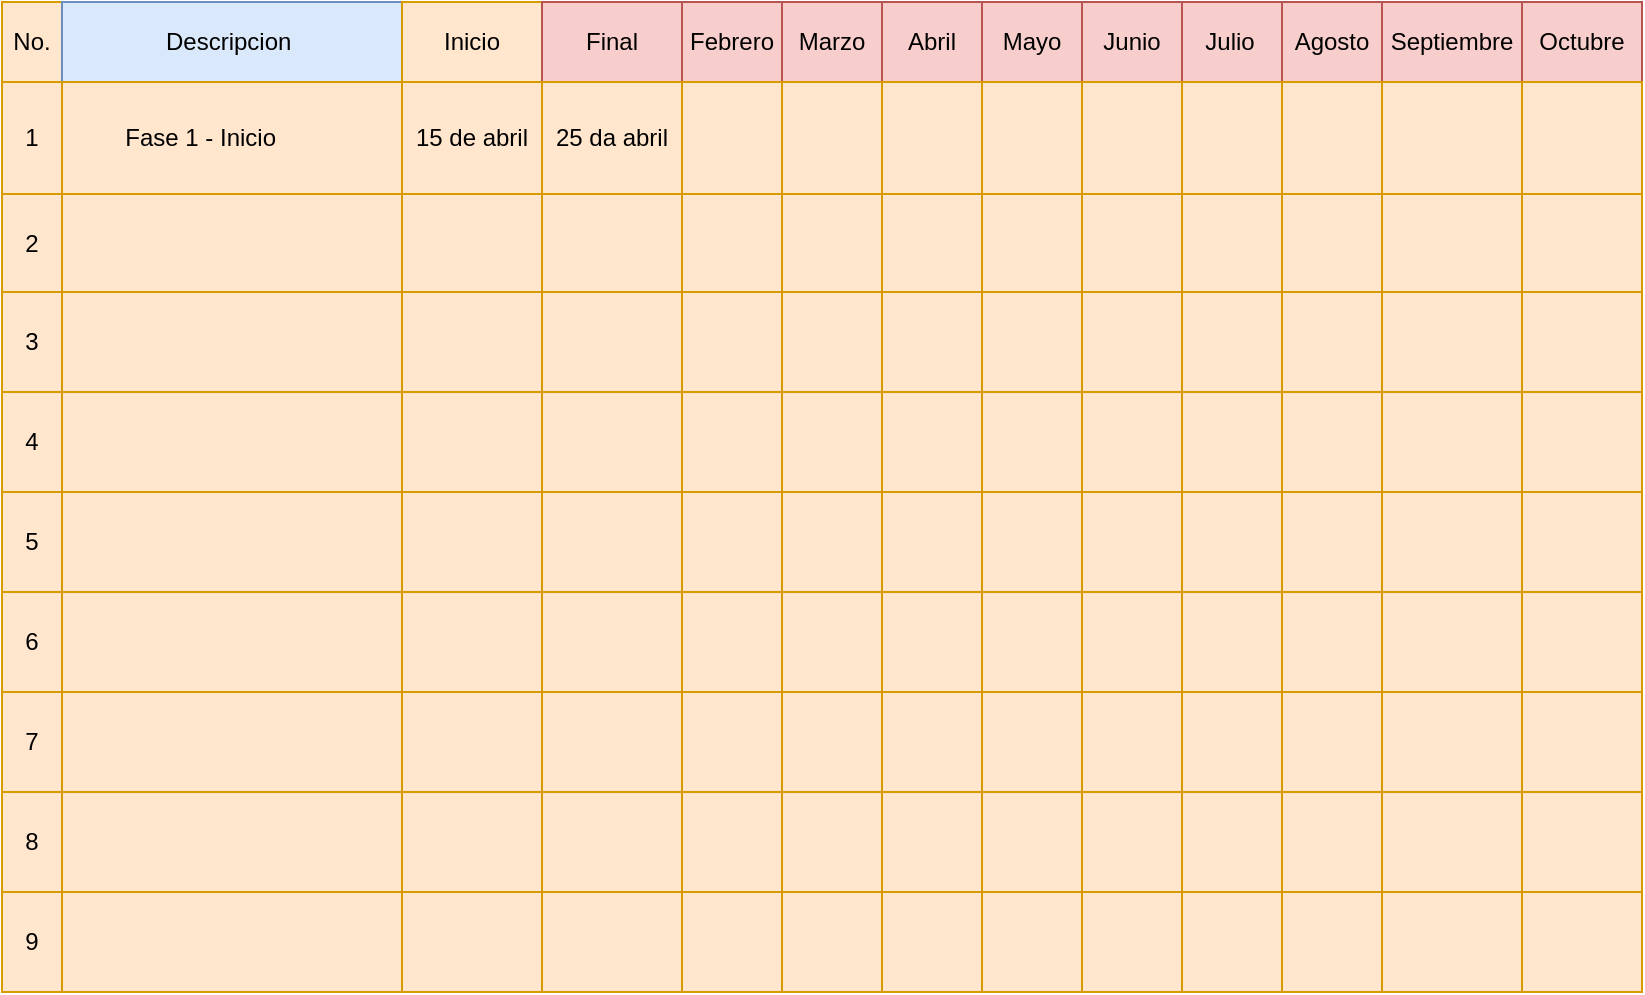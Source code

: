 <mxfile version="24.2.5" type="github">
  <diagram name="Fase 1 Inicio" id="8t1y3uFtydpFNQc3oyha">
    <mxGraphModel dx="783" dy="1749" grid="1" gridSize="10" guides="1" tooltips="1" connect="1" arrows="1" fold="1" page="1" pageScale="1" pageWidth="827" pageHeight="1169" math="0" shadow="0">
      <root>
        <mxCell id="0" />
        <mxCell id="1" parent="0" />
        <mxCell id="MIYx1o6pVA1GDxMh2l_--1" value="" style="childLayout=tableLayout;recursiveResize=0;shadow=0;fillColor=#ffe6cc;rounded=0;whiteSpace=wrap;strokeColor=#d79b00;" vertex="1" parent="1">
          <mxGeometry x="140" y="-160" width="820.0" height="495" as="geometry" />
        </mxCell>
        <mxCell id="MIYx1o6pVA1GDxMh2l_--2" value="" style="shape=tableRow;horizontal=0;startSize=0;swimlaneHead=0;swimlaneBody=0;top=0;left=0;bottom=0;right=0;dropTarget=0;collapsible=0;recursiveResize=0;expand=0;fontStyle=0;fillColor=none;strokeColor=inherit;rounded=0;" vertex="1" parent="MIYx1o6pVA1GDxMh2l_--1">
          <mxGeometry width="820.0" height="40" as="geometry" />
        </mxCell>
        <mxCell id="MIYx1o6pVA1GDxMh2l_--3" value="No." style="connectable=0;recursiveResize=0;strokeColor=inherit;fillColor=none;align=center;whiteSpace=wrap;html=1;rounded=0;" vertex="1" parent="MIYx1o6pVA1GDxMh2l_--2">
          <mxGeometry width="30" height="40" as="geometry">
            <mxRectangle width="30" height="40" as="alternateBounds" />
          </mxGeometry>
        </mxCell>
        <mxCell id="MIYx1o6pVA1GDxMh2l_--4" value="Descripcion&amp;nbsp;" style="connectable=0;recursiveResize=0;strokeColor=#6c8ebf;fillColor=#dae8fc;align=center;whiteSpace=wrap;html=1;rounded=0;" vertex="1" parent="MIYx1o6pVA1GDxMh2l_--2">
          <mxGeometry x="30" width="170" height="40" as="geometry">
            <mxRectangle width="170" height="40" as="alternateBounds" />
          </mxGeometry>
        </mxCell>
        <mxCell id="MIYx1o6pVA1GDxMh2l_--5" value="Inicio" style="connectable=0;recursiveResize=0;strokeColor=inherit;fillColor=none;align=center;whiteSpace=wrap;html=1;rounded=0;" vertex="1" parent="MIYx1o6pVA1GDxMh2l_--2">
          <mxGeometry x="200" width="70" height="40" as="geometry">
            <mxRectangle width="70" height="40" as="alternateBounds" />
          </mxGeometry>
        </mxCell>
        <mxCell id="MIYx1o6pVA1GDxMh2l_--12" value="Final" style="connectable=0;recursiveResize=0;strokeColor=#b85450;fillColor=#f8cecc;align=center;whiteSpace=wrap;html=1;rounded=0;" vertex="1" parent="MIYx1o6pVA1GDxMh2l_--2">
          <mxGeometry x="270" width="70" height="40" as="geometry">
            <mxRectangle width="70" height="40" as="alternateBounds" />
          </mxGeometry>
        </mxCell>
        <mxCell id="MIYx1o6pVA1GDxMh2l_--34" value="Febrero" style="connectable=0;recursiveResize=0;strokeColor=#b85450;fillColor=#f8cecc;align=center;whiteSpace=wrap;html=1;rounded=0;" vertex="1" parent="MIYx1o6pVA1GDxMh2l_--2">
          <mxGeometry x="340" width="50" height="40" as="geometry">
            <mxRectangle width="50" height="40" as="alternateBounds" />
          </mxGeometry>
        </mxCell>
        <mxCell id="MIYx1o6pVA1GDxMh2l_--39" value="Marzo" style="connectable=0;recursiveResize=0;strokeColor=#b85450;fillColor=#f8cecc;align=center;whiteSpace=wrap;html=1;rounded=0;" vertex="1" parent="MIYx1o6pVA1GDxMh2l_--2">
          <mxGeometry x="390" width="50" height="40" as="geometry">
            <mxRectangle width="50" height="40" as="alternateBounds" />
          </mxGeometry>
        </mxCell>
        <mxCell id="MIYx1o6pVA1GDxMh2l_--44" value="Abril" style="connectable=0;recursiveResize=0;strokeColor=#b85450;fillColor=#f8cecc;align=center;whiteSpace=wrap;html=1;rounded=0;" vertex="1" parent="MIYx1o6pVA1GDxMh2l_--2">
          <mxGeometry x="440" width="50" height="40" as="geometry">
            <mxRectangle width="50" height="40" as="alternateBounds" />
          </mxGeometry>
        </mxCell>
        <mxCell id="MIYx1o6pVA1GDxMh2l_--49" value="Mayo" style="connectable=0;recursiveResize=0;strokeColor=#b85450;fillColor=#f8cecc;align=center;whiteSpace=wrap;html=1;rounded=0;" vertex="1" parent="MIYx1o6pVA1GDxMh2l_--2">
          <mxGeometry x="490" width="50" height="40" as="geometry">
            <mxRectangle width="50" height="40" as="alternateBounds" />
          </mxGeometry>
        </mxCell>
        <mxCell id="MIYx1o6pVA1GDxMh2l_--54" value="Junio" style="connectable=0;recursiveResize=0;strokeColor=#b85450;fillColor=#f8cecc;align=center;whiteSpace=wrap;html=1;rounded=0;" vertex="1" parent="MIYx1o6pVA1GDxMh2l_--2">
          <mxGeometry x="540" width="50" height="40" as="geometry">
            <mxRectangle width="50" height="40" as="alternateBounds" />
          </mxGeometry>
        </mxCell>
        <mxCell id="MIYx1o6pVA1GDxMh2l_--133" value="Julio&lt;span style=&quot;white-space: pre;&quot;&gt;&#x9;&lt;/span&gt;" style="connectable=0;recursiveResize=0;strokeColor=#b85450;fillColor=#f8cecc;align=center;whiteSpace=wrap;html=1;rounded=0;" vertex="1" parent="MIYx1o6pVA1GDxMh2l_--2">
          <mxGeometry x="590" width="50" height="40" as="geometry">
            <mxRectangle width="50" height="40" as="alternateBounds" />
          </mxGeometry>
        </mxCell>
        <mxCell id="MIYx1o6pVA1GDxMh2l_--143" value="Agosto" style="connectable=0;recursiveResize=0;strokeColor=#b85450;fillColor=#f8cecc;align=center;whiteSpace=wrap;html=1;rounded=0;" vertex="1" parent="MIYx1o6pVA1GDxMh2l_--2">
          <mxGeometry x="640" width="50" height="40" as="geometry">
            <mxRectangle width="50" height="40" as="alternateBounds" />
          </mxGeometry>
        </mxCell>
        <mxCell id="MIYx1o6pVA1GDxMh2l_--163" value="Septiembre" style="connectable=0;recursiveResize=0;strokeColor=#b85450;fillColor=#f8cecc;align=center;whiteSpace=wrap;html=1;rounded=0;" vertex="1" parent="MIYx1o6pVA1GDxMh2l_--2">
          <mxGeometry x="690" width="70" height="40" as="geometry">
            <mxRectangle width="70" height="40" as="alternateBounds" />
          </mxGeometry>
        </mxCell>
        <mxCell id="MIYx1o6pVA1GDxMh2l_--153" value="Octubre" style="connectable=0;recursiveResize=0;strokeColor=#b85450;fillColor=#f8cecc;align=center;whiteSpace=wrap;html=1;rounded=0;" vertex="1" parent="MIYx1o6pVA1GDxMh2l_--2">
          <mxGeometry x="760" width="60" height="40" as="geometry">
            <mxRectangle width="60" height="40" as="alternateBounds" />
          </mxGeometry>
        </mxCell>
        <mxCell id="MIYx1o6pVA1GDxMh2l_--6" style="shape=tableRow;horizontal=0;startSize=0;swimlaneHead=0;swimlaneBody=0;top=0;left=0;bottom=0;right=0;dropTarget=0;collapsible=0;recursiveResize=0;expand=0;fontStyle=0;fillColor=none;strokeColor=inherit;rounded=0;" vertex="1" parent="MIYx1o6pVA1GDxMh2l_--1">
          <mxGeometry y="40" width="820.0" height="56" as="geometry" />
        </mxCell>
        <mxCell id="MIYx1o6pVA1GDxMh2l_--7" value="1" style="connectable=0;recursiveResize=0;strokeColor=inherit;fillColor=none;align=center;whiteSpace=wrap;html=1;rounded=0;" vertex="1" parent="MIYx1o6pVA1GDxMh2l_--6">
          <mxGeometry width="30" height="56" as="geometry">
            <mxRectangle width="30" height="56" as="alternateBounds" />
          </mxGeometry>
        </mxCell>
        <mxCell id="MIYx1o6pVA1GDxMh2l_--8" value="Fase 1 - Inicio&lt;span style=&quot;white-space: pre;&quot;&gt;&#x9;&lt;/span&gt;&lt;span style=&quot;white-space: pre;&quot;&gt;&#x9;&lt;/span&gt;" style="connectable=0;recursiveResize=0;strokeColor=inherit;fillColor=none;align=center;whiteSpace=wrap;html=1;rounded=0;" vertex="1" parent="MIYx1o6pVA1GDxMh2l_--6">
          <mxGeometry x="30" width="170" height="56" as="geometry">
            <mxRectangle width="170" height="56" as="alternateBounds" />
          </mxGeometry>
        </mxCell>
        <mxCell id="MIYx1o6pVA1GDxMh2l_--9" value="15 de abril" style="connectable=0;recursiveResize=0;strokeColor=inherit;fillColor=none;align=center;whiteSpace=wrap;html=1;rounded=0;" vertex="1" parent="MIYx1o6pVA1GDxMh2l_--6">
          <mxGeometry x="200" width="70" height="56" as="geometry">
            <mxRectangle width="70" height="56" as="alternateBounds" />
          </mxGeometry>
        </mxCell>
        <mxCell id="MIYx1o6pVA1GDxMh2l_--13" value="25 da abril" style="connectable=0;recursiveResize=0;strokeColor=inherit;fillColor=none;align=center;whiteSpace=wrap;html=1;rounded=0;" vertex="1" parent="MIYx1o6pVA1GDxMh2l_--6">
          <mxGeometry x="270" width="70" height="56" as="geometry">
            <mxRectangle width="70" height="56" as="alternateBounds" />
          </mxGeometry>
        </mxCell>
        <mxCell id="MIYx1o6pVA1GDxMh2l_--35" style="connectable=0;recursiveResize=0;strokeColor=inherit;fillColor=none;align=center;whiteSpace=wrap;html=1;rounded=0;" vertex="1" parent="MIYx1o6pVA1GDxMh2l_--6">
          <mxGeometry x="340" width="50" height="56" as="geometry">
            <mxRectangle width="50" height="56" as="alternateBounds" />
          </mxGeometry>
        </mxCell>
        <mxCell id="MIYx1o6pVA1GDxMh2l_--40" style="connectable=0;recursiveResize=0;strokeColor=inherit;fillColor=none;align=center;whiteSpace=wrap;html=1;rounded=0;" vertex="1" parent="MIYx1o6pVA1GDxMh2l_--6">
          <mxGeometry x="390" width="50" height="56" as="geometry">
            <mxRectangle width="50" height="56" as="alternateBounds" />
          </mxGeometry>
        </mxCell>
        <mxCell id="MIYx1o6pVA1GDxMh2l_--45" style="connectable=0;recursiveResize=0;strokeColor=inherit;fillColor=none;align=center;whiteSpace=wrap;html=1;rounded=0;" vertex="1" parent="MIYx1o6pVA1GDxMh2l_--6">
          <mxGeometry x="440" width="50" height="56" as="geometry">
            <mxRectangle width="50" height="56" as="alternateBounds" />
          </mxGeometry>
        </mxCell>
        <mxCell id="MIYx1o6pVA1GDxMh2l_--50" style="connectable=0;recursiveResize=0;strokeColor=inherit;fillColor=none;align=center;whiteSpace=wrap;html=1;rounded=0;" vertex="1" parent="MIYx1o6pVA1GDxMh2l_--6">
          <mxGeometry x="490" width="50" height="56" as="geometry">
            <mxRectangle width="50" height="56" as="alternateBounds" />
          </mxGeometry>
        </mxCell>
        <mxCell id="MIYx1o6pVA1GDxMh2l_--55" style="connectable=0;recursiveResize=0;strokeColor=inherit;fillColor=none;align=center;whiteSpace=wrap;html=1;rounded=0;" vertex="1" parent="MIYx1o6pVA1GDxMh2l_--6">
          <mxGeometry x="540" width="50" height="56" as="geometry">
            <mxRectangle width="50" height="56" as="alternateBounds" />
          </mxGeometry>
        </mxCell>
        <mxCell id="MIYx1o6pVA1GDxMh2l_--134" style="connectable=0;recursiveResize=0;strokeColor=inherit;fillColor=none;align=center;whiteSpace=wrap;html=1;rounded=0;" vertex="1" parent="MIYx1o6pVA1GDxMh2l_--6">
          <mxGeometry x="590" width="50" height="56" as="geometry">
            <mxRectangle width="50" height="56" as="alternateBounds" />
          </mxGeometry>
        </mxCell>
        <mxCell id="MIYx1o6pVA1GDxMh2l_--144" style="connectable=0;recursiveResize=0;strokeColor=inherit;fillColor=none;align=center;whiteSpace=wrap;html=1;rounded=0;" vertex="1" parent="MIYx1o6pVA1GDxMh2l_--6">
          <mxGeometry x="640" width="50" height="56" as="geometry">
            <mxRectangle width="50" height="56" as="alternateBounds" />
          </mxGeometry>
        </mxCell>
        <mxCell id="MIYx1o6pVA1GDxMh2l_--164" style="connectable=0;recursiveResize=0;strokeColor=inherit;fillColor=none;align=center;whiteSpace=wrap;html=1;rounded=0;" vertex="1" parent="MIYx1o6pVA1GDxMh2l_--6">
          <mxGeometry x="690" width="70" height="56" as="geometry">
            <mxRectangle width="70" height="56" as="alternateBounds" />
          </mxGeometry>
        </mxCell>
        <mxCell id="MIYx1o6pVA1GDxMh2l_--154" style="connectable=0;recursiveResize=0;strokeColor=inherit;fillColor=none;align=center;whiteSpace=wrap;html=1;rounded=0;" vertex="1" parent="MIYx1o6pVA1GDxMh2l_--6">
          <mxGeometry x="760" width="60" height="56" as="geometry">
            <mxRectangle width="60" height="56" as="alternateBounds" />
          </mxGeometry>
        </mxCell>
        <mxCell id="MIYx1o6pVA1GDxMh2l_--14" style="shape=tableRow;horizontal=0;startSize=0;swimlaneHead=0;swimlaneBody=0;top=0;left=0;bottom=0;right=0;dropTarget=0;collapsible=0;recursiveResize=0;expand=0;fontStyle=0;fillColor=none;strokeColor=inherit;rounded=0;" vertex="1" parent="MIYx1o6pVA1GDxMh2l_--1">
          <mxGeometry y="96" width="820.0" height="49" as="geometry" />
        </mxCell>
        <mxCell id="MIYx1o6pVA1GDxMh2l_--15" value="2" style="connectable=0;recursiveResize=0;strokeColor=inherit;fillColor=none;align=center;whiteSpace=wrap;html=1;rounded=0;" vertex="1" parent="MIYx1o6pVA1GDxMh2l_--14">
          <mxGeometry width="30" height="49" as="geometry">
            <mxRectangle width="30" height="49" as="alternateBounds" />
          </mxGeometry>
        </mxCell>
        <mxCell id="MIYx1o6pVA1GDxMh2l_--16" style="connectable=0;recursiveResize=0;strokeColor=inherit;fillColor=none;align=center;whiteSpace=wrap;html=1;rounded=0;" vertex="1" parent="MIYx1o6pVA1GDxMh2l_--14">
          <mxGeometry x="30" width="170" height="49" as="geometry">
            <mxRectangle width="170" height="49" as="alternateBounds" />
          </mxGeometry>
        </mxCell>
        <mxCell id="MIYx1o6pVA1GDxMh2l_--17" style="connectable=0;recursiveResize=0;strokeColor=inherit;fillColor=none;align=center;whiteSpace=wrap;html=1;rounded=0;" vertex="1" parent="MIYx1o6pVA1GDxMh2l_--14">
          <mxGeometry x="200" width="70" height="49" as="geometry">
            <mxRectangle width="70" height="49" as="alternateBounds" />
          </mxGeometry>
        </mxCell>
        <mxCell id="MIYx1o6pVA1GDxMh2l_--18" style="connectable=0;recursiveResize=0;strokeColor=inherit;fillColor=none;align=center;whiteSpace=wrap;html=1;rounded=0;" vertex="1" parent="MIYx1o6pVA1GDxMh2l_--14">
          <mxGeometry x="270" width="70" height="49" as="geometry">
            <mxRectangle width="70" height="49" as="alternateBounds" />
          </mxGeometry>
        </mxCell>
        <mxCell id="MIYx1o6pVA1GDxMh2l_--36" style="connectable=0;recursiveResize=0;strokeColor=inherit;fillColor=none;align=center;whiteSpace=wrap;html=1;rounded=0;" vertex="1" parent="MIYx1o6pVA1GDxMh2l_--14">
          <mxGeometry x="340" width="50" height="49" as="geometry">
            <mxRectangle width="50" height="49" as="alternateBounds" />
          </mxGeometry>
        </mxCell>
        <mxCell id="MIYx1o6pVA1GDxMh2l_--41" style="connectable=0;recursiveResize=0;strokeColor=inherit;fillColor=none;align=center;whiteSpace=wrap;html=1;rounded=0;" vertex="1" parent="MIYx1o6pVA1GDxMh2l_--14">
          <mxGeometry x="390" width="50" height="49" as="geometry">
            <mxRectangle width="50" height="49" as="alternateBounds" />
          </mxGeometry>
        </mxCell>
        <mxCell id="MIYx1o6pVA1GDxMh2l_--46" style="connectable=0;recursiveResize=0;strokeColor=inherit;fillColor=none;align=center;whiteSpace=wrap;html=1;rounded=0;" vertex="1" parent="MIYx1o6pVA1GDxMh2l_--14">
          <mxGeometry x="440" width="50" height="49" as="geometry">
            <mxRectangle width="50" height="49" as="alternateBounds" />
          </mxGeometry>
        </mxCell>
        <mxCell id="MIYx1o6pVA1GDxMh2l_--51" style="connectable=0;recursiveResize=0;strokeColor=inherit;fillColor=none;align=center;whiteSpace=wrap;html=1;rounded=0;" vertex="1" parent="MIYx1o6pVA1GDxMh2l_--14">
          <mxGeometry x="490" width="50" height="49" as="geometry">
            <mxRectangle width="50" height="49" as="alternateBounds" />
          </mxGeometry>
        </mxCell>
        <mxCell id="MIYx1o6pVA1GDxMh2l_--56" style="connectable=0;recursiveResize=0;strokeColor=inherit;fillColor=none;align=center;whiteSpace=wrap;html=1;rounded=0;" vertex="1" parent="MIYx1o6pVA1GDxMh2l_--14">
          <mxGeometry x="540" width="50" height="49" as="geometry">
            <mxRectangle width="50" height="49" as="alternateBounds" />
          </mxGeometry>
        </mxCell>
        <mxCell id="MIYx1o6pVA1GDxMh2l_--135" style="connectable=0;recursiveResize=0;strokeColor=inherit;fillColor=none;align=center;whiteSpace=wrap;html=1;rounded=0;" vertex="1" parent="MIYx1o6pVA1GDxMh2l_--14">
          <mxGeometry x="590" width="50" height="49" as="geometry">
            <mxRectangle width="50" height="49" as="alternateBounds" />
          </mxGeometry>
        </mxCell>
        <mxCell id="MIYx1o6pVA1GDxMh2l_--145" style="connectable=0;recursiveResize=0;strokeColor=inherit;fillColor=none;align=center;whiteSpace=wrap;html=1;rounded=0;" vertex="1" parent="MIYx1o6pVA1GDxMh2l_--14">
          <mxGeometry x="640" width="50" height="49" as="geometry">
            <mxRectangle width="50" height="49" as="alternateBounds" />
          </mxGeometry>
        </mxCell>
        <mxCell id="MIYx1o6pVA1GDxMh2l_--165" style="connectable=0;recursiveResize=0;strokeColor=inherit;fillColor=none;align=center;whiteSpace=wrap;html=1;rounded=0;" vertex="1" parent="MIYx1o6pVA1GDxMh2l_--14">
          <mxGeometry x="690" width="70" height="49" as="geometry">
            <mxRectangle width="70" height="49" as="alternateBounds" />
          </mxGeometry>
        </mxCell>
        <mxCell id="MIYx1o6pVA1GDxMh2l_--155" style="connectable=0;recursiveResize=0;strokeColor=inherit;fillColor=none;align=center;whiteSpace=wrap;html=1;rounded=0;" vertex="1" parent="MIYx1o6pVA1GDxMh2l_--14">
          <mxGeometry x="760" width="60" height="49" as="geometry">
            <mxRectangle width="60" height="49" as="alternateBounds" />
          </mxGeometry>
        </mxCell>
        <mxCell id="MIYx1o6pVA1GDxMh2l_--19" style="shape=tableRow;horizontal=0;startSize=0;swimlaneHead=0;swimlaneBody=0;top=0;left=0;bottom=0;right=0;dropTarget=0;collapsible=0;recursiveResize=0;expand=0;fontStyle=0;fillColor=none;strokeColor=inherit;rounded=0;" vertex="1" parent="MIYx1o6pVA1GDxMh2l_--1">
          <mxGeometry y="145" width="820.0" height="50" as="geometry" />
        </mxCell>
        <mxCell id="MIYx1o6pVA1GDxMh2l_--20" value="3" style="connectable=0;recursiveResize=0;strokeColor=inherit;fillColor=none;align=center;whiteSpace=wrap;html=1;rounded=0;" vertex="1" parent="MIYx1o6pVA1GDxMh2l_--19">
          <mxGeometry width="30" height="50" as="geometry">
            <mxRectangle width="30" height="50" as="alternateBounds" />
          </mxGeometry>
        </mxCell>
        <mxCell id="MIYx1o6pVA1GDxMh2l_--21" style="connectable=0;recursiveResize=0;strokeColor=inherit;fillColor=none;align=center;whiteSpace=wrap;html=1;rounded=0;" vertex="1" parent="MIYx1o6pVA1GDxMh2l_--19">
          <mxGeometry x="30" width="170" height="50" as="geometry">
            <mxRectangle width="170" height="50" as="alternateBounds" />
          </mxGeometry>
        </mxCell>
        <mxCell id="MIYx1o6pVA1GDxMh2l_--22" style="connectable=0;recursiveResize=0;strokeColor=inherit;fillColor=none;align=center;whiteSpace=wrap;html=1;rounded=0;" vertex="1" parent="MIYx1o6pVA1GDxMh2l_--19">
          <mxGeometry x="200" width="70" height="50" as="geometry">
            <mxRectangle width="70" height="50" as="alternateBounds" />
          </mxGeometry>
        </mxCell>
        <mxCell id="MIYx1o6pVA1GDxMh2l_--23" style="connectable=0;recursiveResize=0;strokeColor=inherit;fillColor=none;align=center;whiteSpace=wrap;html=1;rounded=0;" vertex="1" parent="MIYx1o6pVA1GDxMh2l_--19">
          <mxGeometry x="270" width="70" height="50" as="geometry">
            <mxRectangle width="70" height="50" as="alternateBounds" />
          </mxGeometry>
        </mxCell>
        <mxCell id="MIYx1o6pVA1GDxMh2l_--37" style="connectable=0;recursiveResize=0;strokeColor=inherit;fillColor=none;align=center;whiteSpace=wrap;html=1;rounded=0;" vertex="1" parent="MIYx1o6pVA1GDxMh2l_--19">
          <mxGeometry x="340" width="50" height="50" as="geometry">
            <mxRectangle width="50" height="50" as="alternateBounds" />
          </mxGeometry>
        </mxCell>
        <mxCell id="MIYx1o6pVA1GDxMh2l_--42" style="connectable=0;recursiveResize=0;strokeColor=inherit;fillColor=none;align=center;whiteSpace=wrap;html=1;rounded=0;" vertex="1" parent="MIYx1o6pVA1GDxMh2l_--19">
          <mxGeometry x="390" width="50" height="50" as="geometry">
            <mxRectangle width="50" height="50" as="alternateBounds" />
          </mxGeometry>
        </mxCell>
        <mxCell id="MIYx1o6pVA1GDxMh2l_--47" style="connectable=0;recursiveResize=0;strokeColor=inherit;fillColor=none;align=center;whiteSpace=wrap;html=1;rounded=0;" vertex="1" parent="MIYx1o6pVA1GDxMh2l_--19">
          <mxGeometry x="440" width="50" height="50" as="geometry">
            <mxRectangle width="50" height="50" as="alternateBounds" />
          </mxGeometry>
        </mxCell>
        <mxCell id="MIYx1o6pVA1GDxMh2l_--52" style="connectable=0;recursiveResize=0;strokeColor=inherit;fillColor=none;align=center;whiteSpace=wrap;html=1;rounded=0;" vertex="1" parent="MIYx1o6pVA1GDxMh2l_--19">
          <mxGeometry x="490" width="50" height="50" as="geometry">
            <mxRectangle width="50" height="50" as="alternateBounds" />
          </mxGeometry>
        </mxCell>
        <mxCell id="MIYx1o6pVA1GDxMh2l_--57" style="connectable=0;recursiveResize=0;strokeColor=inherit;fillColor=none;align=center;whiteSpace=wrap;html=1;rounded=0;" vertex="1" parent="MIYx1o6pVA1GDxMh2l_--19">
          <mxGeometry x="540" width="50" height="50" as="geometry">
            <mxRectangle width="50" height="50" as="alternateBounds" />
          </mxGeometry>
        </mxCell>
        <mxCell id="MIYx1o6pVA1GDxMh2l_--136" style="connectable=0;recursiveResize=0;strokeColor=inherit;fillColor=none;align=center;whiteSpace=wrap;html=1;rounded=0;" vertex="1" parent="MIYx1o6pVA1GDxMh2l_--19">
          <mxGeometry x="590" width="50" height="50" as="geometry">
            <mxRectangle width="50" height="50" as="alternateBounds" />
          </mxGeometry>
        </mxCell>
        <mxCell id="MIYx1o6pVA1GDxMh2l_--146" style="connectable=0;recursiveResize=0;strokeColor=inherit;fillColor=none;align=center;whiteSpace=wrap;html=1;rounded=0;" vertex="1" parent="MIYx1o6pVA1GDxMh2l_--19">
          <mxGeometry x="640" width="50" height="50" as="geometry">
            <mxRectangle width="50" height="50" as="alternateBounds" />
          </mxGeometry>
        </mxCell>
        <mxCell id="MIYx1o6pVA1GDxMh2l_--166" style="connectable=0;recursiveResize=0;strokeColor=inherit;fillColor=none;align=center;whiteSpace=wrap;html=1;rounded=0;" vertex="1" parent="MIYx1o6pVA1GDxMh2l_--19">
          <mxGeometry x="690" width="70" height="50" as="geometry">
            <mxRectangle width="70" height="50" as="alternateBounds" />
          </mxGeometry>
        </mxCell>
        <mxCell id="MIYx1o6pVA1GDxMh2l_--156" style="connectable=0;recursiveResize=0;strokeColor=inherit;fillColor=none;align=center;whiteSpace=wrap;html=1;rounded=0;" vertex="1" parent="MIYx1o6pVA1GDxMh2l_--19">
          <mxGeometry x="760" width="60" height="50" as="geometry">
            <mxRectangle width="60" height="50" as="alternateBounds" />
          </mxGeometry>
        </mxCell>
        <mxCell id="MIYx1o6pVA1GDxMh2l_--29" style="shape=tableRow;horizontal=0;startSize=0;swimlaneHead=0;swimlaneBody=0;top=0;left=0;bottom=0;right=0;dropTarget=0;collapsible=0;recursiveResize=0;expand=0;fontStyle=0;fillColor=none;strokeColor=inherit;rounded=0;" vertex="1" parent="MIYx1o6pVA1GDxMh2l_--1">
          <mxGeometry y="195" width="820.0" height="50" as="geometry" />
        </mxCell>
        <mxCell id="MIYx1o6pVA1GDxMh2l_--30" value="4" style="connectable=0;recursiveResize=0;strokeColor=inherit;fillColor=none;align=center;whiteSpace=wrap;html=1;rounded=0;" vertex="1" parent="MIYx1o6pVA1GDxMh2l_--29">
          <mxGeometry width="30" height="50" as="geometry">
            <mxRectangle width="30" height="50" as="alternateBounds" />
          </mxGeometry>
        </mxCell>
        <mxCell id="MIYx1o6pVA1GDxMh2l_--31" style="connectable=0;recursiveResize=0;strokeColor=inherit;fillColor=none;align=center;whiteSpace=wrap;html=1;rounded=0;" vertex="1" parent="MIYx1o6pVA1GDxMh2l_--29">
          <mxGeometry x="30" width="170" height="50" as="geometry">
            <mxRectangle width="170" height="50" as="alternateBounds" />
          </mxGeometry>
        </mxCell>
        <mxCell id="MIYx1o6pVA1GDxMh2l_--32" style="connectable=0;recursiveResize=0;strokeColor=inherit;fillColor=none;align=center;whiteSpace=wrap;html=1;rounded=0;" vertex="1" parent="MIYx1o6pVA1GDxMh2l_--29">
          <mxGeometry x="200" width="70" height="50" as="geometry">
            <mxRectangle width="70" height="50" as="alternateBounds" />
          </mxGeometry>
        </mxCell>
        <mxCell id="MIYx1o6pVA1GDxMh2l_--33" style="connectable=0;recursiveResize=0;strokeColor=inherit;fillColor=none;align=center;whiteSpace=wrap;html=1;rounded=0;" vertex="1" parent="MIYx1o6pVA1GDxMh2l_--29">
          <mxGeometry x="270" width="70" height="50" as="geometry">
            <mxRectangle width="70" height="50" as="alternateBounds" />
          </mxGeometry>
        </mxCell>
        <mxCell id="MIYx1o6pVA1GDxMh2l_--38" style="connectable=0;recursiveResize=0;strokeColor=inherit;fillColor=none;align=center;whiteSpace=wrap;html=1;rounded=0;" vertex="1" parent="MIYx1o6pVA1GDxMh2l_--29">
          <mxGeometry x="340" width="50" height="50" as="geometry">
            <mxRectangle width="50" height="50" as="alternateBounds" />
          </mxGeometry>
        </mxCell>
        <mxCell id="MIYx1o6pVA1GDxMh2l_--43" style="connectable=0;recursiveResize=0;strokeColor=inherit;fillColor=none;align=center;whiteSpace=wrap;html=1;rounded=0;" vertex="1" parent="MIYx1o6pVA1GDxMh2l_--29">
          <mxGeometry x="390" width="50" height="50" as="geometry">
            <mxRectangle width="50" height="50" as="alternateBounds" />
          </mxGeometry>
        </mxCell>
        <mxCell id="MIYx1o6pVA1GDxMh2l_--48" style="connectable=0;recursiveResize=0;strokeColor=inherit;fillColor=none;align=center;whiteSpace=wrap;html=1;rounded=0;" vertex="1" parent="MIYx1o6pVA1GDxMh2l_--29">
          <mxGeometry x="440" width="50" height="50" as="geometry">
            <mxRectangle width="50" height="50" as="alternateBounds" />
          </mxGeometry>
        </mxCell>
        <mxCell id="MIYx1o6pVA1GDxMh2l_--53" style="connectable=0;recursiveResize=0;strokeColor=inherit;fillColor=none;align=center;whiteSpace=wrap;html=1;rounded=0;" vertex="1" parent="MIYx1o6pVA1GDxMh2l_--29">
          <mxGeometry x="490" width="50" height="50" as="geometry">
            <mxRectangle width="50" height="50" as="alternateBounds" />
          </mxGeometry>
        </mxCell>
        <mxCell id="MIYx1o6pVA1GDxMh2l_--58" style="connectable=0;recursiveResize=0;strokeColor=inherit;fillColor=none;align=center;whiteSpace=wrap;html=1;rounded=0;" vertex="1" parent="MIYx1o6pVA1GDxMh2l_--29">
          <mxGeometry x="540" width="50" height="50" as="geometry">
            <mxRectangle width="50" height="50" as="alternateBounds" />
          </mxGeometry>
        </mxCell>
        <mxCell id="MIYx1o6pVA1GDxMh2l_--137" style="connectable=0;recursiveResize=0;strokeColor=inherit;fillColor=none;align=center;whiteSpace=wrap;html=1;rounded=0;" vertex="1" parent="MIYx1o6pVA1GDxMh2l_--29">
          <mxGeometry x="590" width="50" height="50" as="geometry">
            <mxRectangle width="50" height="50" as="alternateBounds" />
          </mxGeometry>
        </mxCell>
        <mxCell id="MIYx1o6pVA1GDxMh2l_--147" style="connectable=0;recursiveResize=0;strokeColor=inherit;fillColor=none;align=center;whiteSpace=wrap;html=1;rounded=0;" vertex="1" parent="MIYx1o6pVA1GDxMh2l_--29">
          <mxGeometry x="640" width="50" height="50" as="geometry">
            <mxRectangle width="50" height="50" as="alternateBounds" />
          </mxGeometry>
        </mxCell>
        <mxCell id="MIYx1o6pVA1GDxMh2l_--167" style="connectable=0;recursiveResize=0;strokeColor=inherit;fillColor=none;align=center;whiteSpace=wrap;html=1;rounded=0;" vertex="1" parent="MIYx1o6pVA1GDxMh2l_--29">
          <mxGeometry x="690" width="70" height="50" as="geometry">
            <mxRectangle width="70" height="50" as="alternateBounds" />
          </mxGeometry>
        </mxCell>
        <mxCell id="MIYx1o6pVA1GDxMh2l_--157" style="connectable=0;recursiveResize=0;strokeColor=inherit;fillColor=none;align=center;whiteSpace=wrap;html=1;rounded=0;" vertex="1" parent="MIYx1o6pVA1GDxMh2l_--29">
          <mxGeometry x="760" width="60" height="50" as="geometry">
            <mxRectangle width="60" height="50" as="alternateBounds" />
          </mxGeometry>
        </mxCell>
        <mxCell id="MIYx1o6pVA1GDxMh2l_--59" style="shape=tableRow;horizontal=0;startSize=0;swimlaneHead=0;swimlaneBody=0;top=0;left=0;bottom=0;right=0;dropTarget=0;collapsible=0;recursiveResize=0;expand=0;fontStyle=0;fillColor=none;strokeColor=inherit;rounded=0;" vertex="1" parent="MIYx1o6pVA1GDxMh2l_--1">
          <mxGeometry y="245" width="820.0" height="50" as="geometry" />
        </mxCell>
        <mxCell id="MIYx1o6pVA1GDxMh2l_--60" value="5" style="connectable=0;recursiveResize=0;strokeColor=inherit;fillColor=none;align=center;whiteSpace=wrap;html=1;rounded=0;" vertex="1" parent="MIYx1o6pVA1GDxMh2l_--59">
          <mxGeometry width="30" height="50" as="geometry">
            <mxRectangle width="30" height="50" as="alternateBounds" />
          </mxGeometry>
        </mxCell>
        <mxCell id="MIYx1o6pVA1GDxMh2l_--61" style="connectable=0;recursiveResize=0;strokeColor=inherit;fillColor=none;align=center;whiteSpace=wrap;html=1;rounded=0;" vertex="1" parent="MIYx1o6pVA1GDxMh2l_--59">
          <mxGeometry x="30" width="170" height="50" as="geometry">
            <mxRectangle width="170" height="50" as="alternateBounds" />
          </mxGeometry>
        </mxCell>
        <mxCell id="MIYx1o6pVA1GDxMh2l_--62" style="connectable=0;recursiveResize=0;strokeColor=inherit;fillColor=none;align=center;whiteSpace=wrap;html=1;rounded=0;" vertex="1" parent="MIYx1o6pVA1GDxMh2l_--59">
          <mxGeometry x="200" width="70" height="50" as="geometry">
            <mxRectangle width="70" height="50" as="alternateBounds" />
          </mxGeometry>
        </mxCell>
        <mxCell id="MIYx1o6pVA1GDxMh2l_--63" style="connectable=0;recursiveResize=0;strokeColor=inherit;fillColor=none;align=center;whiteSpace=wrap;html=1;rounded=0;" vertex="1" parent="MIYx1o6pVA1GDxMh2l_--59">
          <mxGeometry x="270" width="70" height="50" as="geometry">
            <mxRectangle width="70" height="50" as="alternateBounds" />
          </mxGeometry>
        </mxCell>
        <mxCell id="MIYx1o6pVA1GDxMh2l_--64" style="connectable=0;recursiveResize=0;strokeColor=inherit;fillColor=none;align=center;whiteSpace=wrap;html=1;rounded=0;" vertex="1" parent="MIYx1o6pVA1GDxMh2l_--59">
          <mxGeometry x="340" width="50" height="50" as="geometry">
            <mxRectangle width="50" height="50" as="alternateBounds" />
          </mxGeometry>
        </mxCell>
        <mxCell id="MIYx1o6pVA1GDxMh2l_--65" style="connectable=0;recursiveResize=0;strokeColor=inherit;fillColor=none;align=center;whiteSpace=wrap;html=1;rounded=0;" vertex="1" parent="MIYx1o6pVA1GDxMh2l_--59">
          <mxGeometry x="390" width="50" height="50" as="geometry">
            <mxRectangle width="50" height="50" as="alternateBounds" />
          </mxGeometry>
        </mxCell>
        <mxCell id="MIYx1o6pVA1GDxMh2l_--66" style="connectable=0;recursiveResize=0;strokeColor=inherit;fillColor=none;align=center;whiteSpace=wrap;html=1;rounded=0;" vertex="1" parent="MIYx1o6pVA1GDxMh2l_--59">
          <mxGeometry x="440" width="50" height="50" as="geometry">
            <mxRectangle width="50" height="50" as="alternateBounds" />
          </mxGeometry>
        </mxCell>
        <mxCell id="MIYx1o6pVA1GDxMh2l_--67" style="connectable=0;recursiveResize=0;strokeColor=inherit;fillColor=none;align=center;whiteSpace=wrap;html=1;rounded=0;" vertex="1" parent="MIYx1o6pVA1GDxMh2l_--59">
          <mxGeometry x="490" width="50" height="50" as="geometry">
            <mxRectangle width="50" height="50" as="alternateBounds" />
          </mxGeometry>
        </mxCell>
        <mxCell id="MIYx1o6pVA1GDxMh2l_--68" style="connectable=0;recursiveResize=0;strokeColor=inherit;fillColor=none;align=center;whiteSpace=wrap;html=1;rounded=0;" vertex="1" parent="MIYx1o6pVA1GDxMh2l_--59">
          <mxGeometry x="540" width="50" height="50" as="geometry">
            <mxRectangle width="50" height="50" as="alternateBounds" />
          </mxGeometry>
        </mxCell>
        <mxCell id="MIYx1o6pVA1GDxMh2l_--138" style="connectable=0;recursiveResize=0;strokeColor=inherit;fillColor=none;align=center;whiteSpace=wrap;html=1;rounded=0;" vertex="1" parent="MIYx1o6pVA1GDxMh2l_--59">
          <mxGeometry x="590" width="50" height="50" as="geometry">
            <mxRectangle width="50" height="50" as="alternateBounds" />
          </mxGeometry>
        </mxCell>
        <mxCell id="MIYx1o6pVA1GDxMh2l_--148" style="connectable=0;recursiveResize=0;strokeColor=inherit;fillColor=none;align=center;whiteSpace=wrap;html=1;rounded=0;" vertex="1" parent="MIYx1o6pVA1GDxMh2l_--59">
          <mxGeometry x="640" width="50" height="50" as="geometry">
            <mxRectangle width="50" height="50" as="alternateBounds" />
          </mxGeometry>
        </mxCell>
        <mxCell id="MIYx1o6pVA1GDxMh2l_--168" style="connectable=0;recursiveResize=0;strokeColor=inherit;fillColor=none;align=center;whiteSpace=wrap;html=1;rounded=0;" vertex="1" parent="MIYx1o6pVA1GDxMh2l_--59">
          <mxGeometry x="690" width="70" height="50" as="geometry">
            <mxRectangle width="70" height="50" as="alternateBounds" />
          </mxGeometry>
        </mxCell>
        <mxCell id="MIYx1o6pVA1GDxMh2l_--158" style="connectable=0;recursiveResize=0;strokeColor=inherit;fillColor=none;align=center;whiteSpace=wrap;html=1;rounded=0;" vertex="1" parent="MIYx1o6pVA1GDxMh2l_--59">
          <mxGeometry x="760" width="60" height="50" as="geometry">
            <mxRectangle width="60" height="50" as="alternateBounds" />
          </mxGeometry>
        </mxCell>
        <mxCell id="MIYx1o6pVA1GDxMh2l_--69" style="shape=tableRow;horizontal=0;startSize=0;swimlaneHead=0;swimlaneBody=0;top=0;left=0;bottom=0;right=0;dropTarget=0;collapsible=0;recursiveResize=0;expand=0;fontStyle=0;fillColor=none;strokeColor=inherit;rounded=0;" vertex="1" parent="MIYx1o6pVA1GDxMh2l_--1">
          <mxGeometry y="295" width="820.0" height="50" as="geometry" />
        </mxCell>
        <mxCell id="MIYx1o6pVA1GDxMh2l_--70" value="6" style="connectable=0;recursiveResize=0;strokeColor=inherit;fillColor=none;align=center;whiteSpace=wrap;html=1;rounded=0;" vertex="1" parent="MIYx1o6pVA1GDxMh2l_--69">
          <mxGeometry width="30" height="50" as="geometry">
            <mxRectangle width="30" height="50" as="alternateBounds" />
          </mxGeometry>
        </mxCell>
        <mxCell id="MIYx1o6pVA1GDxMh2l_--71" style="connectable=0;recursiveResize=0;strokeColor=inherit;fillColor=none;align=center;whiteSpace=wrap;html=1;rounded=0;" vertex="1" parent="MIYx1o6pVA1GDxMh2l_--69">
          <mxGeometry x="30" width="170" height="50" as="geometry">
            <mxRectangle width="170" height="50" as="alternateBounds" />
          </mxGeometry>
        </mxCell>
        <mxCell id="MIYx1o6pVA1GDxMh2l_--72" style="connectable=0;recursiveResize=0;strokeColor=inherit;fillColor=none;align=center;whiteSpace=wrap;html=1;rounded=0;" vertex="1" parent="MIYx1o6pVA1GDxMh2l_--69">
          <mxGeometry x="200" width="70" height="50" as="geometry">
            <mxRectangle width="70" height="50" as="alternateBounds" />
          </mxGeometry>
        </mxCell>
        <mxCell id="MIYx1o6pVA1GDxMh2l_--73" style="connectable=0;recursiveResize=0;strokeColor=inherit;fillColor=none;align=center;whiteSpace=wrap;html=1;rounded=0;" vertex="1" parent="MIYx1o6pVA1GDxMh2l_--69">
          <mxGeometry x="270" width="70" height="50" as="geometry">
            <mxRectangle width="70" height="50" as="alternateBounds" />
          </mxGeometry>
        </mxCell>
        <mxCell id="MIYx1o6pVA1GDxMh2l_--74" style="connectable=0;recursiveResize=0;strokeColor=inherit;fillColor=none;align=center;whiteSpace=wrap;html=1;rounded=0;" vertex="1" parent="MIYx1o6pVA1GDxMh2l_--69">
          <mxGeometry x="340" width="50" height="50" as="geometry">
            <mxRectangle width="50" height="50" as="alternateBounds" />
          </mxGeometry>
        </mxCell>
        <mxCell id="MIYx1o6pVA1GDxMh2l_--75" style="connectable=0;recursiveResize=0;strokeColor=inherit;fillColor=none;align=center;whiteSpace=wrap;html=1;rounded=0;" vertex="1" parent="MIYx1o6pVA1GDxMh2l_--69">
          <mxGeometry x="390" width="50" height="50" as="geometry">
            <mxRectangle width="50" height="50" as="alternateBounds" />
          </mxGeometry>
        </mxCell>
        <mxCell id="MIYx1o6pVA1GDxMh2l_--76" style="connectable=0;recursiveResize=0;strokeColor=inherit;fillColor=none;align=center;whiteSpace=wrap;html=1;rounded=0;" vertex="1" parent="MIYx1o6pVA1GDxMh2l_--69">
          <mxGeometry x="440" width="50" height="50" as="geometry">
            <mxRectangle width="50" height="50" as="alternateBounds" />
          </mxGeometry>
        </mxCell>
        <mxCell id="MIYx1o6pVA1GDxMh2l_--77" style="connectable=0;recursiveResize=0;strokeColor=inherit;fillColor=none;align=center;whiteSpace=wrap;html=1;rounded=0;" vertex="1" parent="MIYx1o6pVA1GDxMh2l_--69">
          <mxGeometry x="490" width="50" height="50" as="geometry">
            <mxRectangle width="50" height="50" as="alternateBounds" />
          </mxGeometry>
        </mxCell>
        <mxCell id="MIYx1o6pVA1GDxMh2l_--78" style="connectable=0;recursiveResize=0;strokeColor=inherit;fillColor=none;align=center;whiteSpace=wrap;html=1;rounded=0;" vertex="1" parent="MIYx1o6pVA1GDxMh2l_--69">
          <mxGeometry x="540" width="50" height="50" as="geometry">
            <mxRectangle width="50" height="50" as="alternateBounds" />
          </mxGeometry>
        </mxCell>
        <mxCell id="MIYx1o6pVA1GDxMh2l_--139" style="connectable=0;recursiveResize=0;strokeColor=inherit;fillColor=none;align=center;whiteSpace=wrap;html=1;rounded=0;" vertex="1" parent="MIYx1o6pVA1GDxMh2l_--69">
          <mxGeometry x="590" width="50" height="50" as="geometry">
            <mxRectangle width="50" height="50" as="alternateBounds" />
          </mxGeometry>
        </mxCell>
        <mxCell id="MIYx1o6pVA1GDxMh2l_--149" style="connectable=0;recursiveResize=0;strokeColor=inherit;fillColor=none;align=center;whiteSpace=wrap;html=1;rounded=0;" vertex="1" parent="MIYx1o6pVA1GDxMh2l_--69">
          <mxGeometry x="640" width="50" height="50" as="geometry">
            <mxRectangle width="50" height="50" as="alternateBounds" />
          </mxGeometry>
        </mxCell>
        <mxCell id="MIYx1o6pVA1GDxMh2l_--169" style="connectable=0;recursiveResize=0;strokeColor=inherit;fillColor=none;align=center;whiteSpace=wrap;html=1;rounded=0;" vertex="1" parent="MIYx1o6pVA1GDxMh2l_--69">
          <mxGeometry x="690" width="70" height="50" as="geometry">
            <mxRectangle width="70" height="50" as="alternateBounds" />
          </mxGeometry>
        </mxCell>
        <mxCell id="MIYx1o6pVA1GDxMh2l_--159" style="connectable=0;recursiveResize=0;strokeColor=inherit;fillColor=none;align=center;whiteSpace=wrap;html=1;rounded=0;" vertex="1" parent="MIYx1o6pVA1GDxMh2l_--69">
          <mxGeometry x="760" width="60" height="50" as="geometry">
            <mxRectangle width="60" height="50" as="alternateBounds" />
          </mxGeometry>
        </mxCell>
        <mxCell id="MIYx1o6pVA1GDxMh2l_--79" style="shape=tableRow;horizontal=0;startSize=0;swimlaneHead=0;swimlaneBody=0;top=0;left=0;bottom=0;right=0;dropTarget=0;collapsible=0;recursiveResize=0;expand=0;fontStyle=0;fillColor=none;strokeColor=inherit;rounded=0;" vertex="1" parent="MIYx1o6pVA1GDxMh2l_--1">
          <mxGeometry y="345" width="820.0" height="50" as="geometry" />
        </mxCell>
        <mxCell id="MIYx1o6pVA1GDxMh2l_--80" value="7" style="connectable=0;recursiveResize=0;strokeColor=inherit;fillColor=none;align=center;whiteSpace=wrap;html=1;rounded=0;" vertex="1" parent="MIYx1o6pVA1GDxMh2l_--79">
          <mxGeometry width="30" height="50" as="geometry">
            <mxRectangle width="30" height="50" as="alternateBounds" />
          </mxGeometry>
        </mxCell>
        <mxCell id="MIYx1o6pVA1GDxMh2l_--81" style="connectable=0;recursiveResize=0;strokeColor=inherit;fillColor=none;align=center;whiteSpace=wrap;html=1;rounded=0;" vertex="1" parent="MIYx1o6pVA1GDxMh2l_--79">
          <mxGeometry x="30" width="170" height="50" as="geometry">
            <mxRectangle width="170" height="50" as="alternateBounds" />
          </mxGeometry>
        </mxCell>
        <mxCell id="MIYx1o6pVA1GDxMh2l_--82" style="connectable=0;recursiveResize=0;strokeColor=inherit;fillColor=none;align=center;whiteSpace=wrap;html=1;rounded=0;" vertex="1" parent="MIYx1o6pVA1GDxMh2l_--79">
          <mxGeometry x="200" width="70" height="50" as="geometry">
            <mxRectangle width="70" height="50" as="alternateBounds" />
          </mxGeometry>
        </mxCell>
        <mxCell id="MIYx1o6pVA1GDxMh2l_--83" style="connectable=0;recursiveResize=0;strokeColor=inherit;fillColor=none;align=center;whiteSpace=wrap;html=1;rounded=0;" vertex="1" parent="MIYx1o6pVA1GDxMh2l_--79">
          <mxGeometry x="270" width="70" height="50" as="geometry">
            <mxRectangle width="70" height="50" as="alternateBounds" />
          </mxGeometry>
        </mxCell>
        <mxCell id="MIYx1o6pVA1GDxMh2l_--84" style="connectable=0;recursiveResize=0;strokeColor=inherit;fillColor=none;align=center;whiteSpace=wrap;html=1;rounded=0;" vertex="1" parent="MIYx1o6pVA1GDxMh2l_--79">
          <mxGeometry x="340" width="50" height="50" as="geometry">
            <mxRectangle width="50" height="50" as="alternateBounds" />
          </mxGeometry>
        </mxCell>
        <mxCell id="MIYx1o6pVA1GDxMh2l_--85" style="connectable=0;recursiveResize=0;strokeColor=inherit;fillColor=none;align=center;whiteSpace=wrap;html=1;rounded=0;" vertex="1" parent="MIYx1o6pVA1GDxMh2l_--79">
          <mxGeometry x="390" width="50" height="50" as="geometry">
            <mxRectangle width="50" height="50" as="alternateBounds" />
          </mxGeometry>
        </mxCell>
        <mxCell id="MIYx1o6pVA1GDxMh2l_--86" style="connectable=0;recursiveResize=0;strokeColor=inherit;fillColor=none;align=center;whiteSpace=wrap;html=1;rounded=0;" vertex="1" parent="MIYx1o6pVA1GDxMh2l_--79">
          <mxGeometry x="440" width="50" height="50" as="geometry">
            <mxRectangle width="50" height="50" as="alternateBounds" />
          </mxGeometry>
        </mxCell>
        <mxCell id="MIYx1o6pVA1GDxMh2l_--87" style="connectable=0;recursiveResize=0;strokeColor=inherit;fillColor=none;align=center;whiteSpace=wrap;html=1;rounded=0;" vertex="1" parent="MIYx1o6pVA1GDxMh2l_--79">
          <mxGeometry x="490" width="50" height="50" as="geometry">
            <mxRectangle width="50" height="50" as="alternateBounds" />
          </mxGeometry>
        </mxCell>
        <mxCell id="MIYx1o6pVA1GDxMh2l_--88" style="connectable=0;recursiveResize=0;strokeColor=inherit;fillColor=none;align=center;whiteSpace=wrap;html=1;rounded=0;" vertex="1" parent="MIYx1o6pVA1GDxMh2l_--79">
          <mxGeometry x="540" width="50" height="50" as="geometry">
            <mxRectangle width="50" height="50" as="alternateBounds" />
          </mxGeometry>
        </mxCell>
        <mxCell id="MIYx1o6pVA1GDxMh2l_--140" style="connectable=0;recursiveResize=0;strokeColor=inherit;fillColor=none;align=center;whiteSpace=wrap;html=1;rounded=0;" vertex="1" parent="MIYx1o6pVA1GDxMh2l_--79">
          <mxGeometry x="590" width="50" height="50" as="geometry">
            <mxRectangle width="50" height="50" as="alternateBounds" />
          </mxGeometry>
        </mxCell>
        <mxCell id="MIYx1o6pVA1GDxMh2l_--150" style="connectable=0;recursiveResize=0;strokeColor=inherit;fillColor=none;align=center;whiteSpace=wrap;html=1;rounded=0;" vertex="1" parent="MIYx1o6pVA1GDxMh2l_--79">
          <mxGeometry x="640" width="50" height="50" as="geometry">
            <mxRectangle width="50" height="50" as="alternateBounds" />
          </mxGeometry>
        </mxCell>
        <mxCell id="MIYx1o6pVA1GDxMh2l_--170" style="connectable=0;recursiveResize=0;strokeColor=inherit;fillColor=none;align=center;whiteSpace=wrap;html=1;rounded=0;" vertex="1" parent="MIYx1o6pVA1GDxMh2l_--79">
          <mxGeometry x="690" width="70" height="50" as="geometry">
            <mxRectangle width="70" height="50" as="alternateBounds" />
          </mxGeometry>
        </mxCell>
        <mxCell id="MIYx1o6pVA1GDxMh2l_--160" style="connectable=0;recursiveResize=0;strokeColor=inherit;fillColor=none;align=center;whiteSpace=wrap;html=1;rounded=0;" vertex="1" parent="MIYx1o6pVA1GDxMh2l_--79">
          <mxGeometry x="760" width="60" height="50" as="geometry">
            <mxRectangle width="60" height="50" as="alternateBounds" />
          </mxGeometry>
        </mxCell>
        <mxCell id="MIYx1o6pVA1GDxMh2l_--89" style="shape=tableRow;horizontal=0;startSize=0;swimlaneHead=0;swimlaneBody=0;top=0;left=0;bottom=0;right=0;dropTarget=0;collapsible=0;recursiveResize=0;expand=0;fontStyle=0;fillColor=none;strokeColor=inherit;rounded=0;" vertex="1" parent="MIYx1o6pVA1GDxMh2l_--1">
          <mxGeometry y="395" width="820.0" height="50" as="geometry" />
        </mxCell>
        <mxCell id="MIYx1o6pVA1GDxMh2l_--90" value="8" style="connectable=0;recursiveResize=0;strokeColor=inherit;fillColor=none;align=center;whiteSpace=wrap;html=1;rounded=0;" vertex="1" parent="MIYx1o6pVA1GDxMh2l_--89">
          <mxGeometry width="30" height="50" as="geometry">
            <mxRectangle width="30" height="50" as="alternateBounds" />
          </mxGeometry>
        </mxCell>
        <mxCell id="MIYx1o6pVA1GDxMh2l_--91" style="connectable=0;recursiveResize=0;strokeColor=inherit;fillColor=none;align=center;whiteSpace=wrap;html=1;rounded=0;" vertex="1" parent="MIYx1o6pVA1GDxMh2l_--89">
          <mxGeometry x="30" width="170" height="50" as="geometry">
            <mxRectangle width="170" height="50" as="alternateBounds" />
          </mxGeometry>
        </mxCell>
        <mxCell id="MIYx1o6pVA1GDxMh2l_--92" style="connectable=0;recursiveResize=0;strokeColor=inherit;fillColor=none;align=center;whiteSpace=wrap;html=1;rounded=0;" vertex="1" parent="MIYx1o6pVA1GDxMh2l_--89">
          <mxGeometry x="200" width="70" height="50" as="geometry">
            <mxRectangle width="70" height="50" as="alternateBounds" />
          </mxGeometry>
        </mxCell>
        <mxCell id="MIYx1o6pVA1GDxMh2l_--93" style="connectable=0;recursiveResize=0;strokeColor=inherit;fillColor=none;align=center;whiteSpace=wrap;html=1;rounded=0;" vertex="1" parent="MIYx1o6pVA1GDxMh2l_--89">
          <mxGeometry x="270" width="70" height="50" as="geometry">
            <mxRectangle width="70" height="50" as="alternateBounds" />
          </mxGeometry>
        </mxCell>
        <mxCell id="MIYx1o6pVA1GDxMh2l_--94" style="connectable=0;recursiveResize=0;strokeColor=inherit;fillColor=none;align=center;whiteSpace=wrap;html=1;rounded=0;" vertex="1" parent="MIYx1o6pVA1GDxMh2l_--89">
          <mxGeometry x="340" width="50" height="50" as="geometry">
            <mxRectangle width="50" height="50" as="alternateBounds" />
          </mxGeometry>
        </mxCell>
        <mxCell id="MIYx1o6pVA1GDxMh2l_--95" style="connectable=0;recursiveResize=0;strokeColor=inherit;fillColor=none;align=center;whiteSpace=wrap;html=1;rounded=0;" vertex="1" parent="MIYx1o6pVA1GDxMh2l_--89">
          <mxGeometry x="390" width="50" height="50" as="geometry">
            <mxRectangle width="50" height="50" as="alternateBounds" />
          </mxGeometry>
        </mxCell>
        <mxCell id="MIYx1o6pVA1GDxMh2l_--96" style="connectable=0;recursiveResize=0;strokeColor=inherit;fillColor=none;align=center;whiteSpace=wrap;html=1;rounded=0;" vertex="1" parent="MIYx1o6pVA1GDxMh2l_--89">
          <mxGeometry x="440" width="50" height="50" as="geometry">
            <mxRectangle width="50" height="50" as="alternateBounds" />
          </mxGeometry>
        </mxCell>
        <mxCell id="MIYx1o6pVA1GDxMh2l_--97" style="connectable=0;recursiveResize=0;strokeColor=inherit;fillColor=none;align=center;whiteSpace=wrap;html=1;rounded=0;" vertex="1" parent="MIYx1o6pVA1GDxMh2l_--89">
          <mxGeometry x="490" width="50" height="50" as="geometry">
            <mxRectangle width="50" height="50" as="alternateBounds" />
          </mxGeometry>
        </mxCell>
        <mxCell id="MIYx1o6pVA1GDxMh2l_--98" style="connectable=0;recursiveResize=0;strokeColor=inherit;fillColor=none;align=center;whiteSpace=wrap;html=1;rounded=0;" vertex="1" parent="MIYx1o6pVA1GDxMh2l_--89">
          <mxGeometry x="540" width="50" height="50" as="geometry">
            <mxRectangle width="50" height="50" as="alternateBounds" />
          </mxGeometry>
        </mxCell>
        <mxCell id="MIYx1o6pVA1GDxMh2l_--141" style="connectable=0;recursiveResize=0;strokeColor=inherit;fillColor=none;align=center;whiteSpace=wrap;html=1;rounded=0;" vertex="1" parent="MIYx1o6pVA1GDxMh2l_--89">
          <mxGeometry x="590" width="50" height="50" as="geometry">
            <mxRectangle width="50" height="50" as="alternateBounds" />
          </mxGeometry>
        </mxCell>
        <mxCell id="MIYx1o6pVA1GDxMh2l_--151" style="connectable=0;recursiveResize=0;strokeColor=inherit;fillColor=none;align=center;whiteSpace=wrap;html=1;rounded=0;" vertex="1" parent="MIYx1o6pVA1GDxMh2l_--89">
          <mxGeometry x="640" width="50" height="50" as="geometry">
            <mxRectangle width="50" height="50" as="alternateBounds" />
          </mxGeometry>
        </mxCell>
        <mxCell id="MIYx1o6pVA1GDxMh2l_--171" style="connectable=0;recursiveResize=0;strokeColor=inherit;fillColor=none;align=center;whiteSpace=wrap;html=1;rounded=0;" vertex="1" parent="MIYx1o6pVA1GDxMh2l_--89">
          <mxGeometry x="690" width="70" height="50" as="geometry">
            <mxRectangle width="70" height="50" as="alternateBounds" />
          </mxGeometry>
        </mxCell>
        <mxCell id="MIYx1o6pVA1GDxMh2l_--161" style="connectable=0;recursiveResize=0;strokeColor=inherit;fillColor=none;align=center;whiteSpace=wrap;html=1;rounded=0;" vertex="1" parent="MIYx1o6pVA1GDxMh2l_--89">
          <mxGeometry x="760" width="60" height="50" as="geometry">
            <mxRectangle width="60" height="50" as="alternateBounds" />
          </mxGeometry>
        </mxCell>
        <mxCell id="MIYx1o6pVA1GDxMh2l_--99" style="shape=tableRow;horizontal=0;startSize=0;swimlaneHead=0;swimlaneBody=0;top=0;left=0;bottom=0;right=0;dropTarget=0;collapsible=0;recursiveResize=0;expand=0;fontStyle=0;fillColor=none;strokeColor=inherit;rounded=0;" vertex="1" parent="MIYx1o6pVA1GDxMh2l_--1">
          <mxGeometry y="445" width="820.0" height="50" as="geometry" />
        </mxCell>
        <mxCell id="MIYx1o6pVA1GDxMh2l_--100" value="9" style="connectable=0;recursiveResize=0;strokeColor=inherit;fillColor=none;align=center;whiteSpace=wrap;html=1;rounded=0;" vertex="1" parent="MIYx1o6pVA1GDxMh2l_--99">
          <mxGeometry width="30" height="50" as="geometry">
            <mxRectangle width="30" height="50" as="alternateBounds" />
          </mxGeometry>
        </mxCell>
        <mxCell id="MIYx1o6pVA1GDxMh2l_--101" style="connectable=0;recursiveResize=0;strokeColor=inherit;fillColor=none;align=center;whiteSpace=wrap;html=1;rounded=0;" vertex="1" parent="MIYx1o6pVA1GDxMh2l_--99">
          <mxGeometry x="30" width="170" height="50" as="geometry">
            <mxRectangle width="170" height="50" as="alternateBounds" />
          </mxGeometry>
        </mxCell>
        <mxCell id="MIYx1o6pVA1GDxMh2l_--102" style="connectable=0;recursiveResize=0;strokeColor=inherit;fillColor=none;align=center;whiteSpace=wrap;html=1;rounded=0;" vertex="1" parent="MIYx1o6pVA1GDxMh2l_--99">
          <mxGeometry x="200" width="70" height="50" as="geometry">
            <mxRectangle width="70" height="50" as="alternateBounds" />
          </mxGeometry>
        </mxCell>
        <mxCell id="MIYx1o6pVA1GDxMh2l_--103" style="connectable=0;recursiveResize=0;strokeColor=inherit;fillColor=none;align=center;whiteSpace=wrap;html=1;rounded=0;" vertex="1" parent="MIYx1o6pVA1GDxMh2l_--99">
          <mxGeometry x="270" width="70" height="50" as="geometry">
            <mxRectangle width="70" height="50" as="alternateBounds" />
          </mxGeometry>
        </mxCell>
        <mxCell id="MIYx1o6pVA1GDxMh2l_--104" style="connectable=0;recursiveResize=0;strokeColor=inherit;fillColor=none;align=center;whiteSpace=wrap;html=1;rounded=0;" vertex="1" parent="MIYx1o6pVA1GDxMh2l_--99">
          <mxGeometry x="340" width="50" height="50" as="geometry">
            <mxRectangle width="50" height="50" as="alternateBounds" />
          </mxGeometry>
        </mxCell>
        <mxCell id="MIYx1o6pVA1GDxMh2l_--105" style="connectable=0;recursiveResize=0;strokeColor=inherit;fillColor=none;align=center;whiteSpace=wrap;html=1;rounded=0;" vertex="1" parent="MIYx1o6pVA1GDxMh2l_--99">
          <mxGeometry x="390" width="50" height="50" as="geometry">
            <mxRectangle width="50" height="50" as="alternateBounds" />
          </mxGeometry>
        </mxCell>
        <mxCell id="MIYx1o6pVA1GDxMh2l_--106" style="connectable=0;recursiveResize=0;strokeColor=inherit;fillColor=none;align=center;whiteSpace=wrap;html=1;rounded=0;" vertex="1" parent="MIYx1o6pVA1GDxMh2l_--99">
          <mxGeometry x="440" width="50" height="50" as="geometry">
            <mxRectangle width="50" height="50" as="alternateBounds" />
          </mxGeometry>
        </mxCell>
        <mxCell id="MIYx1o6pVA1GDxMh2l_--107" style="connectable=0;recursiveResize=0;strokeColor=inherit;fillColor=none;align=center;whiteSpace=wrap;html=1;rounded=0;" vertex="1" parent="MIYx1o6pVA1GDxMh2l_--99">
          <mxGeometry x="490" width="50" height="50" as="geometry">
            <mxRectangle width="50" height="50" as="alternateBounds" />
          </mxGeometry>
        </mxCell>
        <mxCell id="MIYx1o6pVA1GDxMh2l_--108" style="connectable=0;recursiveResize=0;strokeColor=inherit;fillColor=none;align=center;whiteSpace=wrap;html=1;rounded=0;" vertex="1" parent="MIYx1o6pVA1GDxMh2l_--99">
          <mxGeometry x="540" width="50" height="50" as="geometry">
            <mxRectangle width="50" height="50" as="alternateBounds" />
          </mxGeometry>
        </mxCell>
        <mxCell id="MIYx1o6pVA1GDxMh2l_--142" style="connectable=0;recursiveResize=0;strokeColor=inherit;fillColor=none;align=center;whiteSpace=wrap;html=1;rounded=0;" vertex="1" parent="MIYx1o6pVA1GDxMh2l_--99">
          <mxGeometry x="590" width="50" height="50" as="geometry">
            <mxRectangle width="50" height="50" as="alternateBounds" />
          </mxGeometry>
        </mxCell>
        <mxCell id="MIYx1o6pVA1GDxMh2l_--152" style="connectable=0;recursiveResize=0;strokeColor=inherit;fillColor=none;align=center;whiteSpace=wrap;html=1;rounded=0;" vertex="1" parent="MIYx1o6pVA1GDxMh2l_--99">
          <mxGeometry x="640" width="50" height="50" as="geometry">
            <mxRectangle width="50" height="50" as="alternateBounds" />
          </mxGeometry>
        </mxCell>
        <mxCell id="MIYx1o6pVA1GDxMh2l_--172" style="connectable=0;recursiveResize=0;strokeColor=inherit;fillColor=none;align=center;whiteSpace=wrap;html=1;rounded=0;" vertex="1" parent="MIYx1o6pVA1GDxMh2l_--99">
          <mxGeometry x="690" width="70" height="50" as="geometry">
            <mxRectangle width="70" height="50" as="alternateBounds" />
          </mxGeometry>
        </mxCell>
        <mxCell id="MIYx1o6pVA1GDxMh2l_--162" style="connectable=0;recursiveResize=0;strokeColor=inherit;fillColor=none;align=center;whiteSpace=wrap;html=1;rounded=0;" vertex="1" parent="MIYx1o6pVA1GDxMh2l_--99">
          <mxGeometry x="760" width="60" height="50" as="geometry">
            <mxRectangle width="60" height="50" as="alternateBounds" />
          </mxGeometry>
        </mxCell>
      </root>
    </mxGraphModel>
  </diagram>
</mxfile>
